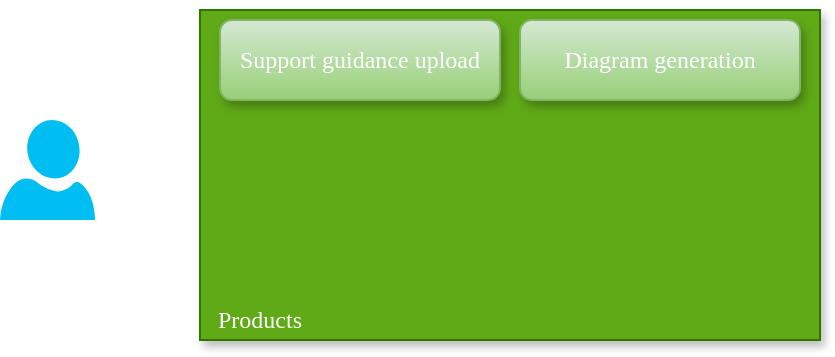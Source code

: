 <mxfile version="26.2.14">
  <diagram name="Page-1" id="SIwTSqNobDbba20LEAqv">
    <mxGraphModel dx="1112" dy="447" grid="1" gridSize="10" guides="1" tooltips="1" connect="1" arrows="1" fold="1" page="1" pageScale="1" pageWidth="850" pageHeight="1100" math="0" shadow="0">
      <root>
        <mxCell id="0" />
        <mxCell id="1" parent="0" />
        <mxCell id="Gt8K0VjSj40tpMnUnVSi-1" value="" style="verticalLabelPosition=bottom;html=1;verticalAlign=top;align=center;strokeColor=none;fillColor=#00BEF2;shape=mxgraph.azure.user;fontColor=light-dark(#ffffff, #ededed);fontFamily=Times New Roman;" vertex="1" parent="1">
          <mxGeometry x="80" y="620" width="47.5" height="50" as="geometry" />
        </mxCell>
        <mxCell id="Gt8K0VjSj40tpMnUnVSi-2" value="" style="rounded=0;whiteSpace=wrap;html=1;fillColor=#60a917;fontColor=light-dark(#ffffff, #ededed);strokeColor=#2D7600;fontFamily=Times New Roman;glass=0;shadow=1;" vertex="1" parent="1">
          <mxGeometry x="180" y="565" width="310" height="165" as="geometry" />
        </mxCell>
        <mxCell id="Gt8K0VjSj40tpMnUnVSi-3" value="Products" style="text;html=1;align=center;verticalAlign=middle;whiteSpace=wrap;rounded=1;fontColor=light-dark(#ffffff, #ededed);fontFamily=Times New Roman;glass=0;shadow=1;" vertex="1" parent="1">
          <mxGeometry x="180" y="710" width="60" height="20" as="geometry" />
        </mxCell>
        <mxCell id="Gt8K0VjSj40tpMnUnVSi-4" value="Support guidance upload" style="rounded=1;whiteSpace=wrap;html=1;fillColor=#d5e8d4;strokeColor=#82b366;gradientColor=#97d077;fontColor=light-dark(#ffffff, #ededed);fontFamily=Times New Roman;glass=0;shadow=1;align=center;verticalAlign=middle;fontSize=12;" vertex="1" parent="1">
          <mxGeometry x="190" y="570" width="140" height="40" as="geometry" />
        </mxCell>
        <mxCell id="Gt8K0VjSj40tpMnUnVSi-5" value="Diagram generation" style="rounded=1;whiteSpace=wrap;html=1;fillColor=#d5e8d4;strokeColor=#82b366;gradientColor=#97d077;fontColor=light-dark(#ffffff, #ededed);fontFamily=Times New Roman;glass=0;shadow=1;align=center;verticalAlign=middle;fontSize=12;" vertex="1" parent="1">
          <mxGeometry x="340" y="570" width="140" height="40" as="geometry" />
        </mxCell>
      </root>
    </mxGraphModel>
  </diagram>
</mxfile>
